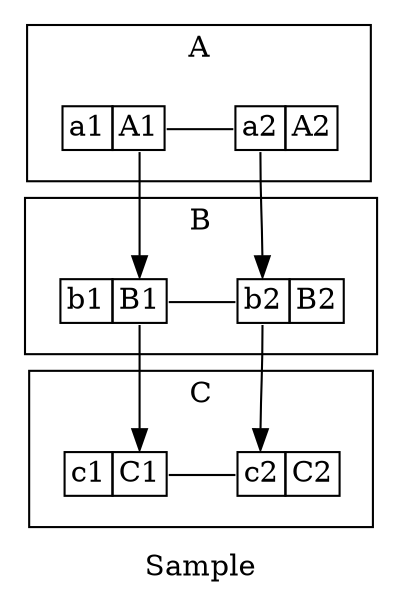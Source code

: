 digraph G {
    graph [
        rankdir=TB
        label="Sample"
    ];
    node [
        shape=plaintext
    ]
    subgraph cluster_A {
      graph [
        label="A"
      ];
      A1 [label=<<TABLE BORDER="0" CELLBORDER="1" CELLSPACING="0"><TR>
        <TD PORT="f0">a1</TD><TD PORT="f1">A1</TD>
            </TR></TABLE>>];
      A2 [label=<<TABLE BORDER="0" CELLBORDER="1" CELLSPACING="0"><TR>
            <TD PORT="f0">a2</TD><TD PORT="f1">A2</TD>
            </TR></TABLE>>];
      A1:f1 -> A2:f0 [arrowhead=none];
      {rankdir=LR; rank=same; A1, A2;}
    }
    subgraph cluster_B {
      graph [
        label="B"
      ];
      B1 [label=<<TABLE BORDER="0" CELLBORDER="1" CELLSPACING="0"><TR>
            <TD PORT="f0">b1</TD><TD PORT="f1">B1</TD>
            </TR></TABLE>>];
      B2 [label=<<TABLE BORDER="0" CELLBORDER="1" CELLSPACING="0"><TR>
        <TD PORT="f0">b2</TD><TD PORT="f1">B2</TD>
        </TR></TABLE>>];
      B1:f1 -> B2:f0 [arrowhead=none];
      {rankdir=LR; rank=same; B1, B2;}
    }
    subgraph cluster_C {
      graph [
        label="C"
      ];
      C1 [label=<<TABLE BORDER="0" CELLBORDER="1" CELLSPACING="0"><TR>
        <TD PORT="f0">c1</TD><TD PORT="f1">C1</TD>
        </TR></TABLE>>];
      C2 [label=<<TABLE BORDER="0" CELLBORDER="1" CELLSPACING="0"><TR>
        <TD PORT="f0">c2</TD><TD PORT="f1">C2</TD>
        </TR></TABLE>>];
      C1:f1 -> C2:f0 [arrowhead=none];
      {rankdir=LR; rank=same; C1, C2;}
    }
    //
    A1:f1 -> B1:f1;
    B1:f1 -> C1:f1;
    A2:f0 -> B2:f0;
    B2:f0 -> C2:f0;
}